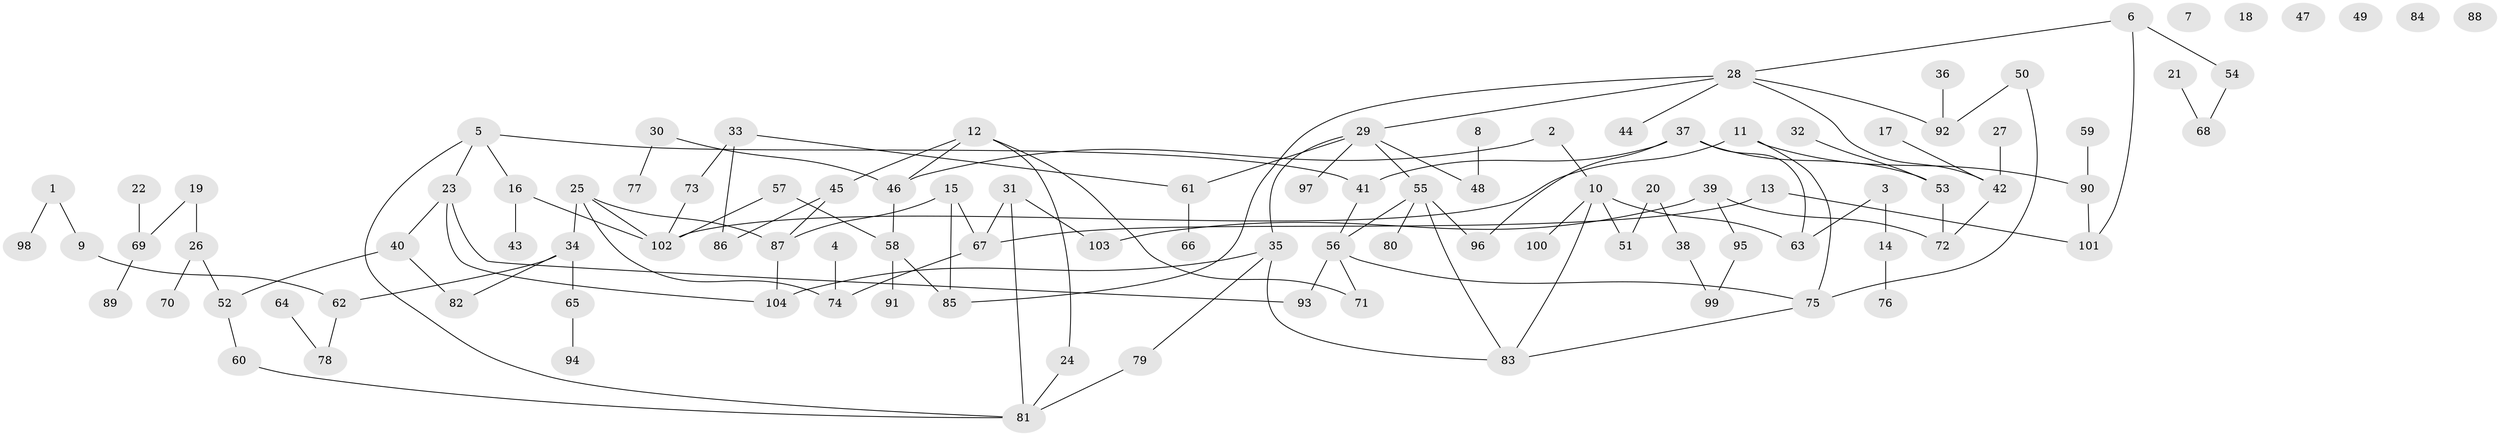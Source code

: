 // coarse degree distribution, {2: 0.2692307692307692, 3: 0.15384615384615385, 4: 0.15384615384615385, 8: 0.11538461538461539, 1: 0.19230769230769232, 5: 0.07692307692307693, 9: 0.038461538461538464}
// Generated by graph-tools (version 1.1) at 2025/35/03/04/25 23:35:52]
// undirected, 104 vertices, 124 edges
graph export_dot {
  node [color=gray90,style=filled];
  1;
  2;
  3;
  4;
  5;
  6;
  7;
  8;
  9;
  10;
  11;
  12;
  13;
  14;
  15;
  16;
  17;
  18;
  19;
  20;
  21;
  22;
  23;
  24;
  25;
  26;
  27;
  28;
  29;
  30;
  31;
  32;
  33;
  34;
  35;
  36;
  37;
  38;
  39;
  40;
  41;
  42;
  43;
  44;
  45;
  46;
  47;
  48;
  49;
  50;
  51;
  52;
  53;
  54;
  55;
  56;
  57;
  58;
  59;
  60;
  61;
  62;
  63;
  64;
  65;
  66;
  67;
  68;
  69;
  70;
  71;
  72;
  73;
  74;
  75;
  76;
  77;
  78;
  79;
  80;
  81;
  82;
  83;
  84;
  85;
  86;
  87;
  88;
  89;
  90;
  91;
  92;
  93;
  94;
  95;
  96;
  97;
  98;
  99;
  100;
  101;
  102;
  103;
  104;
  1 -- 9;
  1 -- 98;
  2 -- 10;
  2 -- 46;
  3 -- 14;
  3 -- 63;
  4 -- 74;
  5 -- 16;
  5 -- 23;
  5 -- 41;
  5 -- 81;
  6 -- 28;
  6 -- 54;
  6 -- 101;
  8 -- 48;
  9 -- 62;
  10 -- 51;
  10 -- 63;
  10 -- 83;
  10 -- 100;
  11 -- 75;
  11 -- 90;
  11 -- 102;
  12 -- 24;
  12 -- 45;
  12 -- 46;
  12 -- 71;
  13 -- 67;
  13 -- 101;
  14 -- 76;
  15 -- 67;
  15 -- 85;
  15 -- 87;
  16 -- 43;
  16 -- 102;
  17 -- 42;
  19 -- 26;
  19 -- 69;
  20 -- 38;
  20 -- 51;
  21 -- 68;
  22 -- 69;
  23 -- 40;
  23 -- 93;
  23 -- 104;
  24 -- 81;
  25 -- 34;
  25 -- 74;
  25 -- 87;
  25 -- 102;
  26 -- 52;
  26 -- 70;
  27 -- 42;
  28 -- 29;
  28 -- 42;
  28 -- 44;
  28 -- 85;
  28 -- 92;
  29 -- 35;
  29 -- 48;
  29 -- 55;
  29 -- 61;
  29 -- 97;
  30 -- 46;
  30 -- 77;
  31 -- 67;
  31 -- 81;
  31 -- 103;
  32 -- 53;
  33 -- 61;
  33 -- 73;
  33 -- 86;
  34 -- 62;
  34 -- 65;
  34 -- 82;
  35 -- 79;
  35 -- 83;
  35 -- 104;
  36 -- 92;
  37 -- 41;
  37 -- 53;
  37 -- 63;
  37 -- 96;
  38 -- 99;
  39 -- 72;
  39 -- 95;
  39 -- 103;
  40 -- 52;
  40 -- 82;
  41 -- 56;
  42 -- 72;
  45 -- 86;
  45 -- 87;
  46 -- 58;
  50 -- 75;
  50 -- 92;
  52 -- 60;
  53 -- 72;
  54 -- 68;
  55 -- 56;
  55 -- 80;
  55 -- 83;
  55 -- 96;
  56 -- 71;
  56 -- 75;
  56 -- 93;
  57 -- 58;
  57 -- 102;
  58 -- 85;
  58 -- 91;
  59 -- 90;
  60 -- 81;
  61 -- 66;
  62 -- 78;
  64 -- 78;
  65 -- 94;
  67 -- 74;
  69 -- 89;
  73 -- 102;
  75 -- 83;
  79 -- 81;
  87 -- 104;
  90 -- 101;
  95 -- 99;
}
